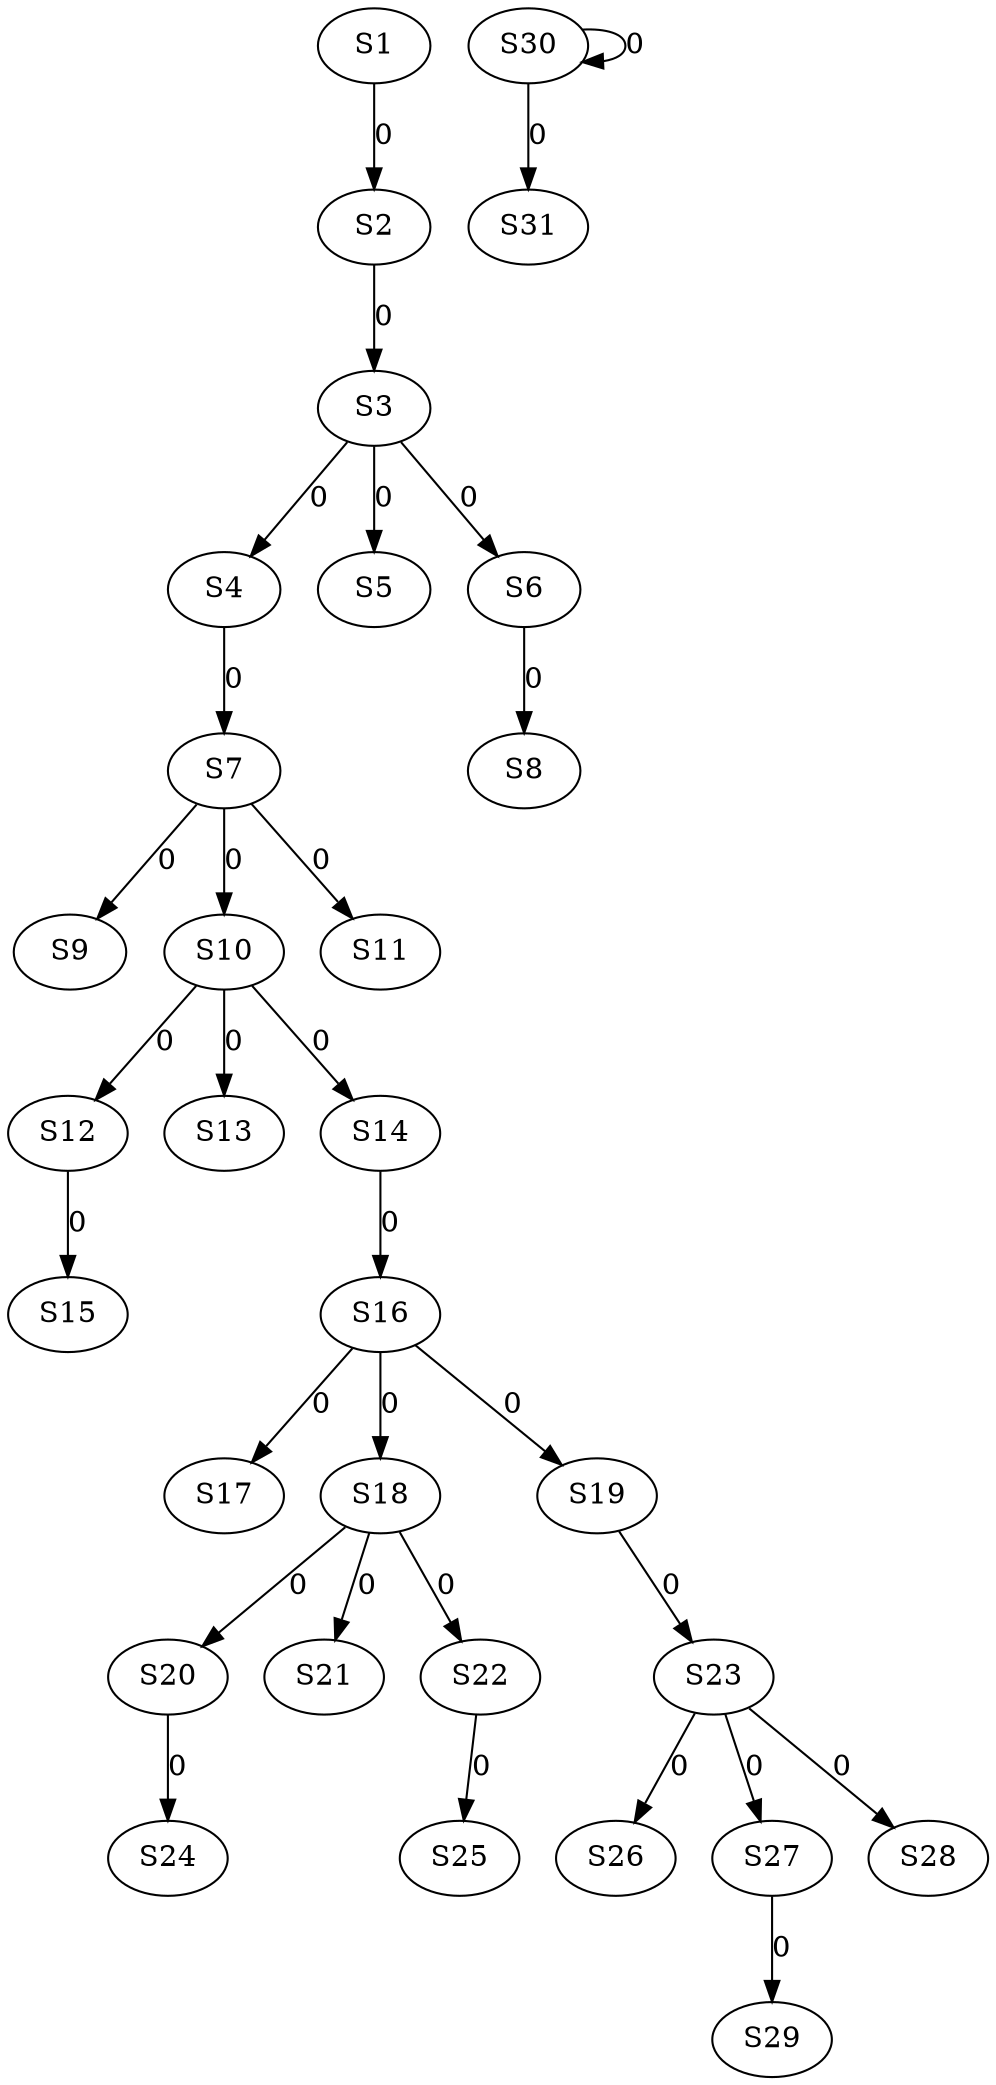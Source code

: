 strict digraph {
	S1 -> S2 [ label = 0 ];
	S2 -> S3 [ label = 0 ];
	S3 -> S4 [ label = 0 ];
	S3 -> S5 [ label = 0 ];
	S3 -> S6 [ label = 0 ];
	S4 -> S7 [ label = 0 ];
	S6 -> S8 [ label = 0 ];
	S7 -> S9 [ label = 0 ];
	S7 -> S10 [ label = 0 ];
	S7 -> S11 [ label = 0 ];
	S10 -> S12 [ label = 0 ];
	S10 -> S13 [ label = 0 ];
	S10 -> S14 [ label = 0 ];
	S12 -> S15 [ label = 0 ];
	S14 -> S16 [ label = 0 ];
	S16 -> S17 [ label = 0 ];
	S16 -> S18 [ label = 0 ];
	S16 -> S19 [ label = 0 ];
	S18 -> S20 [ label = 0 ];
	S18 -> S21 [ label = 0 ];
	S18 -> S22 [ label = 0 ];
	S19 -> S23 [ label = 0 ];
	S20 -> S24 [ label = 0 ];
	S22 -> S25 [ label = 0 ];
	S23 -> S26 [ label = 0 ];
	S23 -> S27 [ label = 0 ];
	S23 -> S28 [ label = 0 ];
	S27 -> S29 [ label = 0 ];
	S30 -> S30 [ label = 0 ];
	S30 -> S31 [ label = 0 ];
}